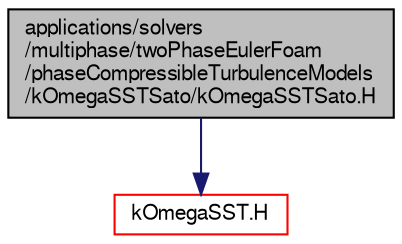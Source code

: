 digraph "applications/solvers/multiphase/twoPhaseEulerFoam/phaseCompressibleTurbulenceModels/kOmegaSSTSato/kOmegaSSTSato.H"
{
  bgcolor="transparent";
  edge [fontname="FreeSans",fontsize="10",labelfontname="FreeSans",labelfontsize="10"];
  node [fontname="FreeSans",fontsize="10",shape=record];
  Node1 [label="applications/solvers\l/multiphase/twoPhaseEulerFoam\l/phaseCompressibleTurbulenceModels\l/kOmegaSSTSato/kOmegaSSTSato.H",height=0.2,width=0.4,color="black", fillcolor="grey75", style="filled" fontcolor="black"];
  Node1 -> Node2 [color="midnightblue",fontsize="10",style="solid",fontname="FreeSans"];
  Node2 [label="kOmegaSST.H",height=0.2,width=0.4,color="red",URL="$a10205.html"];
}

